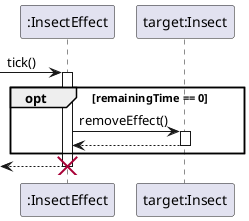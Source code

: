 @startuml

participant ":InsectEffect" as effect
participant "target:Insect" as target

-> effect : tick()
activate effect

opt remainingTime == 0

    ' TODO use getters and setter here instead
    effect -> target : removeEffect()
    activate target

    effect <-- target
    deactivate target
end

<-- effect
destroy effect

@enduml